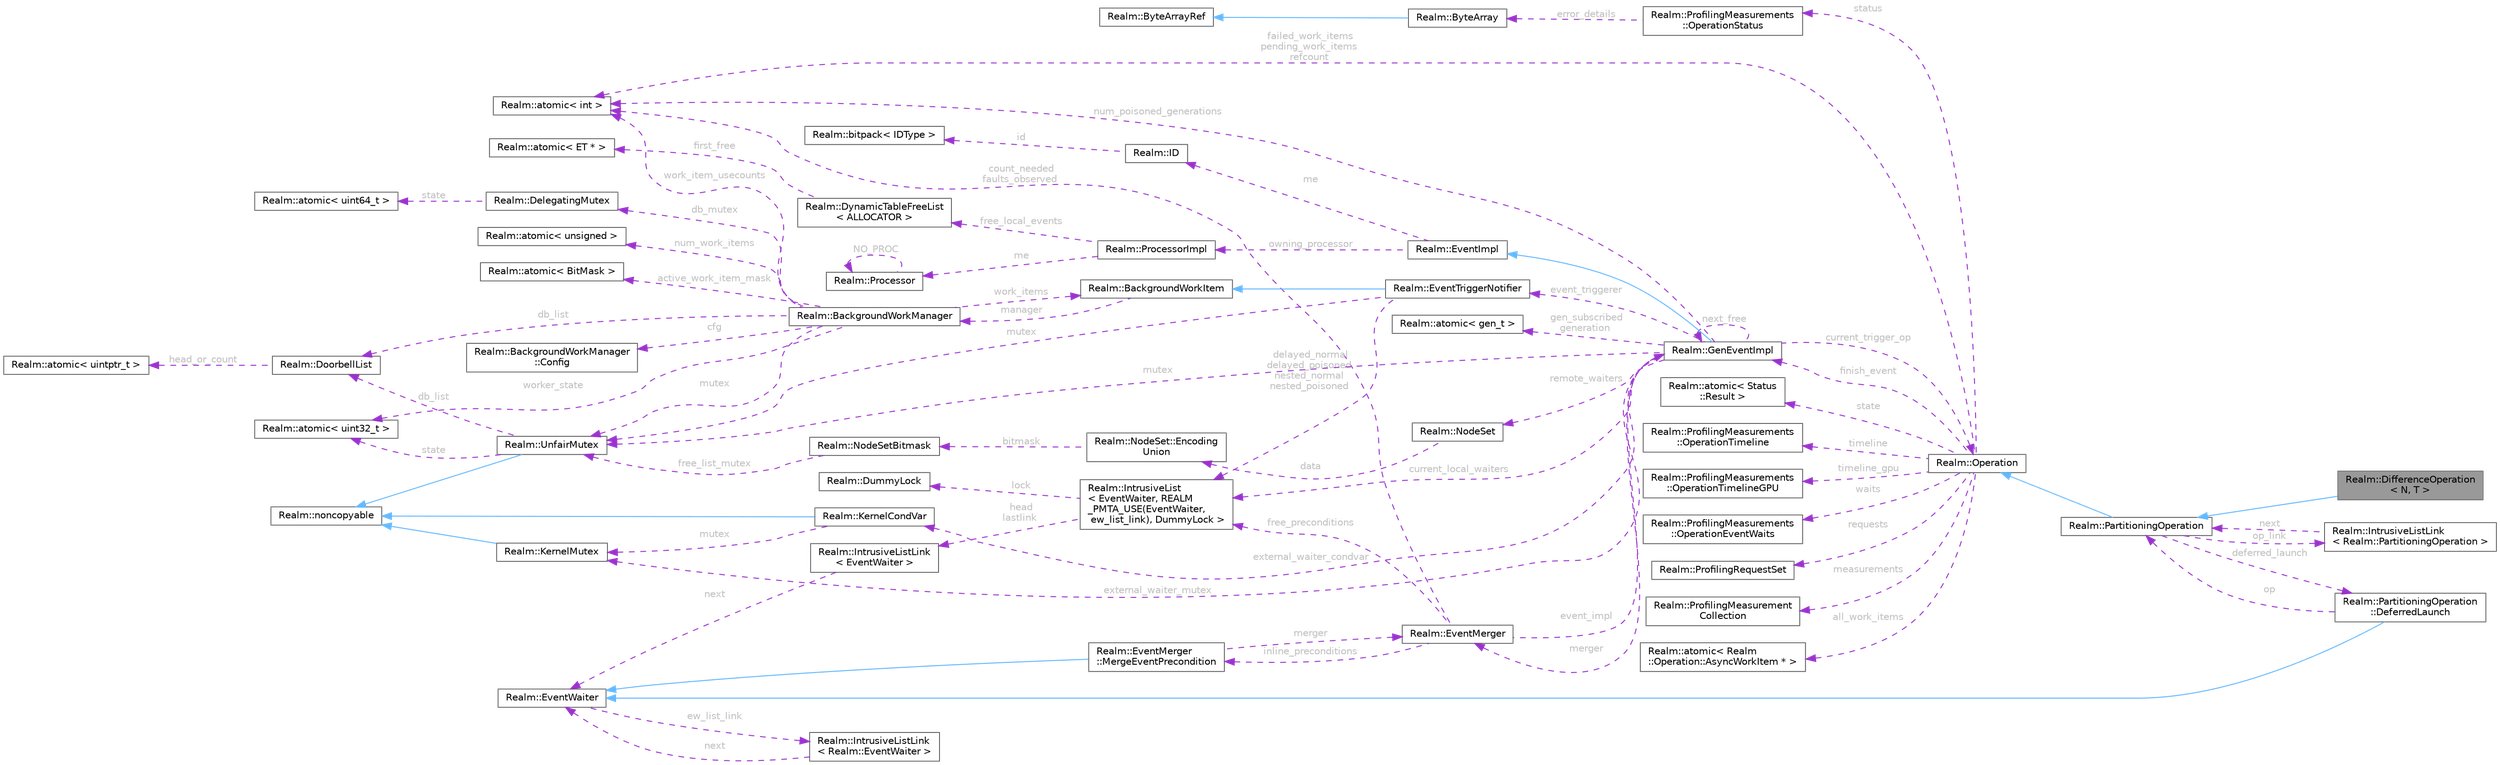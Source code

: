 digraph "Realm::DifferenceOperation&lt; N, T &gt;"
{
 // LATEX_PDF_SIZE
  bgcolor="transparent";
  edge [fontname=Helvetica,fontsize=10,labelfontname=Helvetica,labelfontsize=10];
  node [fontname=Helvetica,fontsize=10,shape=box,height=0.2,width=0.4];
  rankdir="LR";
  Node1 [id="Node000001",label="Realm::DifferenceOperation\l\< N, T \>",height=0.2,width=0.4,color="gray40", fillcolor="grey60", style="filled", fontcolor="black",tooltip=" "];
  Node2 -> Node1 [id="edge1_Node000001_Node000002",dir="back",color="steelblue1",style="solid",tooltip=" "];
  Node2 [id="Node000002",label="Realm::PartitioningOperation",height=0.2,width=0.4,color="gray40", fillcolor="white", style="filled",URL="$classRealm_1_1PartitioningOperation.html",tooltip=" "];
  Node3 -> Node2 [id="edge2_Node000002_Node000003",dir="back",color="steelblue1",style="solid",tooltip=" "];
  Node3 [id="Node000003",label="Realm::Operation",height=0.2,width=0.4,color="gray40", fillcolor="white", style="filled",URL="$classRealm_1_1Operation.html",tooltip=" "];
  Node4 -> Node3 [id="edge3_Node000003_Node000004",dir="back",color="darkorchid3",style="dashed",tooltip=" ",label=" finish_event",fontcolor="grey" ];
  Node4 [id="Node000004",label="Realm::GenEventImpl",height=0.2,width=0.4,color="gray40", fillcolor="white", style="filled",URL="$classRealm_1_1GenEventImpl.html",tooltip=" "];
  Node5 -> Node4 [id="edge4_Node000004_Node000005",dir="back",color="steelblue1",style="solid",tooltip=" "];
  Node5 [id="Node000005",label="Realm::EventImpl",height=0.2,width=0.4,color="gray40", fillcolor="white", style="filled",URL="$classRealm_1_1EventImpl.html",tooltip=" "];
  Node6 -> Node5 [id="edge5_Node000005_Node000006",dir="back",color="darkorchid3",style="dashed",tooltip=" ",label=" me",fontcolor="grey" ];
  Node6 [id="Node000006",label="Realm::ID",height=0.2,width=0.4,color="gray40", fillcolor="white", style="filled",URL="$classRealm_1_1ID.html",tooltip=" "];
  Node7 -> Node6 [id="edge6_Node000006_Node000007",dir="back",color="darkorchid3",style="dashed",tooltip=" ",label=" id",fontcolor="grey" ];
  Node7 [id="Node000007",label="Realm::bitpack\< IDType \>",height=0.2,width=0.4,color="gray40", fillcolor="white", style="filled",URL="$classRealm_1_1bitpack.html",tooltip=" "];
  Node8 -> Node5 [id="edge7_Node000005_Node000008",dir="back",color="darkorchid3",style="dashed",tooltip=" ",label=" owning_processor",fontcolor="grey" ];
  Node8 [id="Node000008",label="Realm::ProcessorImpl",height=0.2,width=0.4,color="gray40", fillcolor="white", style="filled",URL="$classRealm_1_1ProcessorImpl.html",tooltip=" "];
  Node9 -> Node8 [id="edge8_Node000008_Node000009",dir="back",color="darkorchid3",style="dashed",tooltip=" ",label=" free_local_events",fontcolor="grey" ];
  Node9 [id="Node000009",label="Realm::DynamicTableFreeList\l\< ALLOCATOR \>",height=0.2,width=0.4,color="gray40", fillcolor="white", style="filled",URL="$classRealm_1_1DynamicTableFreeList.html",tooltip=" "];
  Node10 -> Node9 [id="edge9_Node000009_Node000010",dir="back",color="darkorchid3",style="dashed",tooltip=" ",label=" first_free",fontcolor="grey" ];
  Node10 [id="Node000010",label="Realm::atomic\< ET * \>",height=0.2,width=0.4,color="gray40", fillcolor="white", style="filled",URL="$classRealm_1_1atomic.html",tooltip=" "];
  Node11 -> Node8 [id="edge10_Node000008_Node000011",dir="back",color="darkorchid3",style="dashed",tooltip=" ",label=" me",fontcolor="grey" ];
  Node11 [id="Node000011",label="Realm::Processor",height=0.2,width=0.4,color="gray40", fillcolor="white", style="filled",URL="$classRealm_1_1Processor.html",tooltip=" "];
  Node11 -> Node11 [id="edge11_Node000011_Node000011",dir="back",color="darkorchid3",style="dashed",tooltip=" ",label=" NO_PROC",fontcolor="grey" ];
  Node12 -> Node4 [id="edge12_Node000004_Node000012",dir="back",color="darkorchid3",style="dashed",tooltip=" ",label=" gen_subscribed\ngeneration",fontcolor="grey" ];
  Node12 [id="Node000012",label="Realm::atomic\< gen_t \>",height=0.2,width=0.4,color="gray40", fillcolor="white", style="filled",URL="$classRealm_1_1atomic.html",tooltip=" "];
  Node13 -> Node4 [id="edge13_Node000004_Node000013",dir="back",color="darkorchid3",style="dashed",tooltip=" ",label=" num_poisoned_generations",fontcolor="grey" ];
  Node13 [id="Node000013",label="Realm::atomic\< int \>",height=0.2,width=0.4,color="gray40", fillcolor="white", style="filled",URL="$classRealm_1_1atomic.html",tooltip=" "];
  Node4 -> Node4 [id="edge14_Node000004_Node000004",dir="back",color="darkorchid3",style="dashed",tooltip=" ",label=" next_free",fontcolor="grey" ];
  Node14 -> Node4 [id="edge15_Node000004_Node000014",dir="back",color="darkorchid3",style="dashed",tooltip=" ",label=" merger",fontcolor="grey" ];
  Node14 [id="Node000014",label="Realm::EventMerger",height=0.2,width=0.4,color="gray40", fillcolor="white", style="filled",URL="$classRealm_1_1EventMerger.html",tooltip=" "];
  Node4 -> Node14 [id="edge16_Node000014_Node000004",dir="back",color="darkorchid3",style="dashed",tooltip=" ",label=" event_impl",fontcolor="grey" ];
  Node13 -> Node14 [id="edge17_Node000014_Node000013",dir="back",color="darkorchid3",style="dashed",tooltip=" ",label=" count_needed\nfaults_observed",fontcolor="grey" ];
  Node15 -> Node14 [id="edge18_Node000014_Node000015",dir="back",color="darkorchid3",style="dashed",tooltip=" ",label=" inline_preconditions",fontcolor="grey" ];
  Node15 [id="Node000015",label="Realm::EventMerger\l::MergeEventPrecondition",height=0.2,width=0.4,color="gray40", fillcolor="white", style="filled",URL="$classRealm_1_1EventMerger_1_1MergeEventPrecondition.html",tooltip=" "];
  Node16 -> Node15 [id="edge19_Node000015_Node000016",dir="back",color="steelblue1",style="solid",tooltip=" "];
  Node16 [id="Node000016",label="Realm::EventWaiter",height=0.2,width=0.4,color="gray40", fillcolor="white", style="filled",URL="$classRealm_1_1EventWaiter.html",tooltip=" "];
  Node17 -> Node16 [id="edge20_Node000016_Node000017",dir="back",color="darkorchid3",style="dashed",tooltip=" ",label=" ew_list_link",fontcolor="grey" ];
  Node17 [id="Node000017",label="Realm::IntrusiveListLink\l\< Realm::EventWaiter \>",height=0.2,width=0.4,color="gray40", fillcolor="white", style="filled",URL="$structRealm_1_1IntrusiveListLink.html",tooltip=" "];
  Node16 -> Node17 [id="edge21_Node000017_Node000016",dir="back",color="darkorchid3",style="dashed",tooltip=" ",label=" next",fontcolor="grey" ];
  Node14 -> Node15 [id="edge22_Node000015_Node000014",dir="back",color="darkorchid3",style="dashed",tooltip=" ",label=" merger",fontcolor="grey" ];
  Node18 -> Node14 [id="edge23_Node000014_Node000018",dir="back",color="darkorchid3",style="dashed",tooltip=" ",label=" free_preconditions",fontcolor="grey" ];
  Node18 [id="Node000018",label="Realm::IntrusiveList\l\< EventWaiter, REALM\l_PMTA_USE(EventWaiter,\l ew_list_link), DummyLock \>",height=0.2,width=0.4,color="gray40", fillcolor="white", style="filled",URL="$classRealm_1_1IntrusiveList.html",tooltip=" "];
  Node19 -> Node18 [id="edge24_Node000018_Node000019",dir="back",color="darkorchid3",style="dashed",tooltip=" ",label=" lock",fontcolor="grey" ];
  Node19 [id="Node000019",label="Realm::DummyLock",height=0.2,width=0.4,color="gray40", fillcolor="white", style="filled",URL="$classRealm_1_1DummyLock.html",tooltip=" "];
  Node20 -> Node18 [id="edge25_Node000018_Node000020",dir="back",color="darkorchid3",style="dashed",tooltip=" ",label=" head\nlastlink",fontcolor="grey" ];
  Node20 [id="Node000020",label="Realm::IntrusiveListLink\l\< EventWaiter \>",height=0.2,width=0.4,color="gray40", fillcolor="white", style="filled",URL="$structRealm_1_1IntrusiveListLink.html",tooltip=" "];
  Node16 -> Node20 [id="edge26_Node000020_Node000016",dir="back",color="darkorchid3",style="dashed",tooltip=" ",label=" next",fontcolor="grey" ];
  Node21 -> Node4 [id="edge27_Node000004_Node000021",dir="back",color="darkorchid3",style="dashed",tooltip=" ",label=" event_triggerer",fontcolor="grey" ];
  Node21 [id="Node000021",label="Realm::EventTriggerNotifier",height=0.2,width=0.4,color="gray40", fillcolor="white", style="filled",URL="$classRealm_1_1EventTriggerNotifier.html",tooltip=" "];
  Node22 -> Node21 [id="edge28_Node000021_Node000022",dir="back",color="steelblue1",style="solid",tooltip=" "];
  Node22 [id="Node000022",label="Realm::BackgroundWorkItem",height=0.2,width=0.4,color="gray40", fillcolor="white", style="filled",URL="$classRealm_1_1BackgroundWorkItem.html",tooltip=" "];
  Node23 -> Node22 [id="edge29_Node000022_Node000023",dir="back",color="darkorchid3",style="dashed",tooltip=" ",label=" manager",fontcolor="grey" ];
  Node23 [id="Node000023",label="Realm::BackgroundWorkManager",height=0.2,width=0.4,color="gray40", fillcolor="white", style="filled",URL="$classRealm_1_1BackgroundWorkManager.html",tooltip=" "];
  Node24 -> Node23 [id="edge30_Node000023_Node000024",dir="back",color="darkorchid3",style="dashed",tooltip=" ",label=" cfg",fontcolor="grey" ];
  Node24 [id="Node000024",label="Realm::BackgroundWorkManager\l::Config",height=0.2,width=0.4,color="gray40", fillcolor="white", style="filled",URL="$structRealm_1_1BackgroundWorkManager_1_1Config.html",tooltip=" "];
  Node25 -> Node23 [id="edge31_Node000023_Node000025",dir="back",color="darkorchid3",style="dashed",tooltip=" ",label=" mutex",fontcolor="grey" ];
  Node25 [id="Node000025",label="Realm::UnfairMutex",height=0.2,width=0.4,color="gray40", fillcolor="white", style="filled",URL="$classRealm_1_1UnfairMutex.html",tooltip=" "];
  Node26 -> Node25 [id="edge32_Node000025_Node000026",dir="back",color="steelblue1",style="solid",tooltip=" "];
  Node26 [id="Node000026",label="Realm::noncopyable",height=0.2,width=0.4,color="gray40", fillcolor="white", style="filled",URL="$classRealm_1_1noncopyable.html",tooltip=" "];
  Node27 -> Node25 [id="edge33_Node000025_Node000027",dir="back",color="darkorchid3",style="dashed",tooltip=" ",label=" state",fontcolor="grey" ];
  Node27 [id="Node000027",label="Realm::atomic\< uint32_t \>",height=0.2,width=0.4,color="gray40", fillcolor="white", style="filled",URL="$classRealm_1_1atomic.html",tooltip=" "];
  Node28 -> Node25 [id="edge34_Node000025_Node000028",dir="back",color="darkorchid3",style="dashed",tooltip=" ",label=" db_list",fontcolor="grey" ];
  Node28 [id="Node000028",label="Realm::DoorbellList",height=0.2,width=0.4,color="gray40", fillcolor="white", style="filled",URL="$classRealm_1_1DoorbellList.html",tooltip=" "];
  Node29 -> Node28 [id="edge35_Node000028_Node000029",dir="back",color="darkorchid3",style="dashed",tooltip=" ",label=" head_or_count",fontcolor="grey" ];
  Node29 [id="Node000029",label="Realm::atomic\< uintptr_t \>",height=0.2,width=0.4,color="gray40", fillcolor="white", style="filled",URL="$classRealm_1_1atomic.html",tooltip=" "];
  Node30 -> Node23 [id="edge36_Node000023_Node000030",dir="back",color="darkorchid3",style="dashed",tooltip=" ",label=" num_work_items",fontcolor="grey" ];
  Node30 [id="Node000030",label="Realm::atomic\< unsigned \>",height=0.2,width=0.4,color="gray40", fillcolor="white", style="filled",URL="$classRealm_1_1atomic.html",tooltip=" "];
  Node31 -> Node23 [id="edge37_Node000023_Node000031",dir="back",color="darkorchid3",style="dashed",tooltip=" ",label=" active_work_item_mask",fontcolor="grey" ];
  Node31 [id="Node000031",label="Realm::atomic\< BitMask \>",height=0.2,width=0.4,color="gray40", fillcolor="white", style="filled",URL="$classRealm_1_1atomic.html",tooltip=" "];
  Node13 -> Node23 [id="edge38_Node000023_Node000013",dir="back",color="darkorchid3",style="dashed",tooltip=" ",label=" work_item_usecounts",fontcolor="grey" ];
  Node22 -> Node23 [id="edge39_Node000023_Node000022",dir="back",color="darkorchid3",style="dashed",tooltip=" ",label=" work_items",fontcolor="grey" ];
  Node27 -> Node23 [id="edge40_Node000023_Node000027",dir="back",color="darkorchid3",style="dashed",tooltip=" ",label=" worker_state",fontcolor="grey" ];
  Node32 -> Node23 [id="edge41_Node000023_Node000032",dir="back",color="darkorchid3",style="dashed",tooltip=" ",label=" db_mutex",fontcolor="grey" ];
  Node32 [id="Node000032",label="Realm::DelegatingMutex",height=0.2,width=0.4,color="gray40", fillcolor="white", style="filled",URL="$classRealm_1_1DelegatingMutex.html",tooltip=" "];
  Node33 -> Node32 [id="edge42_Node000032_Node000033",dir="back",color="darkorchid3",style="dashed",tooltip=" ",label=" state",fontcolor="grey" ];
  Node33 [id="Node000033",label="Realm::atomic\< uint64_t \>",height=0.2,width=0.4,color="gray40", fillcolor="white", style="filled",URL="$classRealm_1_1atomic.html",tooltip=" "];
  Node28 -> Node23 [id="edge43_Node000023_Node000028",dir="back",color="darkorchid3",style="dashed",tooltip=" ",label=" db_list",fontcolor="grey" ];
  Node25 -> Node21 [id="edge44_Node000021_Node000025",dir="back",color="darkorchid3",style="dashed",tooltip=" ",label=" mutex",fontcolor="grey" ];
  Node18 -> Node21 [id="edge45_Node000021_Node000018",dir="back",color="darkorchid3",style="dashed",tooltip=" ",label=" delayed_normal\ndelayed_poisoned\nnested_normal\nnested_poisoned",fontcolor="grey" ];
  Node25 -> Node4 [id="edge46_Node000004_Node000025",dir="back",color="darkorchid3",style="dashed",tooltip=" ",label=" mutex",fontcolor="grey" ];
  Node3 -> Node4 [id="edge47_Node000004_Node000003",dir="back",color="darkorchid3",style="dashed",tooltip=" ",label=" current_trigger_op",fontcolor="grey" ];
  Node18 -> Node4 [id="edge48_Node000004_Node000018",dir="back",color="darkorchid3",style="dashed",tooltip=" ",label=" current_local_waiters",fontcolor="grey" ];
  Node34 -> Node4 [id="edge49_Node000004_Node000034",dir="back",color="darkorchid3",style="dashed",tooltip=" ",label=" external_waiter_mutex",fontcolor="grey" ];
  Node34 [id="Node000034",label="Realm::KernelMutex",height=0.2,width=0.4,color="gray40", fillcolor="white", style="filled",URL="$classRealm_1_1KernelMutex.html",tooltip=" "];
  Node26 -> Node34 [id="edge50_Node000034_Node000026",dir="back",color="steelblue1",style="solid",tooltip=" "];
  Node35 -> Node4 [id="edge51_Node000004_Node000035",dir="back",color="darkorchid3",style="dashed",tooltip=" ",label=" external_waiter_condvar",fontcolor="grey" ];
  Node35 [id="Node000035",label="Realm::KernelCondVar",height=0.2,width=0.4,color="gray40", fillcolor="white", style="filled",URL="$classRealm_1_1KernelCondVar.html",tooltip=" "];
  Node26 -> Node35 [id="edge52_Node000035_Node000026",dir="back",color="steelblue1",style="solid",tooltip=" "];
  Node34 -> Node35 [id="edge53_Node000035_Node000034",dir="back",color="darkorchid3",style="dashed",tooltip=" ",label=" mutex",fontcolor="grey" ];
  Node36 -> Node4 [id="edge54_Node000004_Node000036",dir="back",color="darkorchid3",style="dashed",tooltip=" ",label=" remote_waiters",fontcolor="grey" ];
  Node36 [id="Node000036",label="Realm::NodeSet",height=0.2,width=0.4,color="gray40", fillcolor="white", style="filled",URL="$classRealm_1_1NodeSet.html",tooltip=" "];
  Node37 -> Node36 [id="edge55_Node000036_Node000037",dir="back",color="darkorchid3",style="dashed",tooltip=" ",label=" data",fontcolor="grey" ];
  Node37 [id="Node000037",label="Realm::NodeSet::Encoding\lUnion",height=0.2,width=0.4,color="gray40", fillcolor="white", style="filled",URL="$unionRealm_1_1NodeSet_1_1EncodingUnion.html",tooltip=" "];
  Node38 -> Node37 [id="edge56_Node000037_Node000038",dir="back",color="darkorchid3",style="dashed",tooltip=" ",label=" bitmask",fontcolor="grey" ];
  Node38 [id="Node000038",label="Realm::NodeSetBitmask",height=0.2,width=0.4,color="gray40", fillcolor="white", style="filled",URL="$classRealm_1_1NodeSetBitmask.html",tooltip=" "];
  Node25 -> Node38 [id="edge57_Node000038_Node000025",dir="back",color="darkorchid3",style="dashed",tooltip=" ",label=" free_list_mutex",fontcolor="grey" ];
  Node13 -> Node3 [id="edge58_Node000003_Node000013",dir="back",color="darkorchid3",style="dashed",tooltip=" ",label=" failed_work_items\npending_work_items\nrefcount",fontcolor="grey" ];
  Node39 -> Node3 [id="edge59_Node000003_Node000039",dir="back",color="darkorchid3",style="dashed",tooltip=" ",label=" state",fontcolor="grey" ];
  Node39 [id="Node000039",label="Realm::atomic\< Status\l::Result \>",height=0.2,width=0.4,color="gray40", fillcolor="white", style="filled",URL="$classRealm_1_1atomic.html",tooltip=" "];
  Node40 -> Node3 [id="edge60_Node000003_Node000040",dir="back",color="darkorchid3",style="dashed",tooltip=" ",label=" status",fontcolor="grey" ];
  Node40 [id="Node000040",label="Realm::ProfilingMeasurements\l::OperationStatus",height=0.2,width=0.4,color="gray40", fillcolor="white", style="filled",URL="$structRealm_1_1ProfilingMeasurements_1_1OperationStatus.html",tooltip=" "];
  Node41 -> Node40 [id="edge61_Node000040_Node000041",dir="back",color="darkorchid3",style="dashed",tooltip=" ",label=" error_details",fontcolor="grey" ];
  Node41 [id="Node000041",label="Realm::ByteArray",height=0.2,width=0.4,color="gray40", fillcolor="white", style="filled",URL="$classRealm_1_1ByteArray.html",tooltip=" "];
  Node42 -> Node41 [id="edge62_Node000041_Node000042",dir="back",color="steelblue1",style="solid",tooltip=" "];
  Node42 [id="Node000042",label="Realm::ByteArrayRef",height=0.2,width=0.4,color="gray40", fillcolor="white", style="filled",URL="$classRealm_1_1ByteArrayRef.html",tooltip=" "];
  Node43 -> Node3 [id="edge63_Node000003_Node000043",dir="back",color="darkorchid3",style="dashed",tooltip=" ",label=" timeline",fontcolor="grey" ];
  Node43 [id="Node000043",label="Realm::ProfilingMeasurements\l::OperationTimeline",height=0.2,width=0.4,color="gray40", fillcolor="white", style="filled",URL="$structRealm_1_1ProfilingMeasurements_1_1OperationTimeline.html",tooltip=" "];
  Node44 -> Node3 [id="edge64_Node000003_Node000044",dir="back",color="darkorchid3",style="dashed",tooltip=" ",label=" timeline_gpu",fontcolor="grey" ];
  Node44 [id="Node000044",label="Realm::ProfilingMeasurements\l::OperationTimelineGPU",height=0.2,width=0.4,color="gray40", fillcolor="white", style="filled",URL="$structRealm_1_1ProfilingMeasurements_1_1OperationTimelineGPU.html",tooltip=" "];
  Node45 -> Node3 [id="edge65_Node000003_Node000045",dir="back",color="darkorchid3",style="dashed",tooltip=" ",label=" waits",fontcolor="grey" ];
  Node45 [id="Node000045",label="Realm::ProfilingMeasurements\l::OperationEventWaits",height=0.2,width=0.4,color="gray40", fillcolor="white", style="filled",URL="$structRealm_1_1ProfilingMeasurements_1_1OperationEventWaits.html",tooltip=" "];
  Node46 -> Node3 [id="edge66_Node000003_Node000046",dir="back",color="darkorchid3",style="dashed",tooltip=" ",label=" requests",fontcolor="grey" ];
  Node46 [id="Node000046",label="Realm::ProfilingRequestSet",height=0.2,width=0.4,color="gray40", fillcolor="white", style="filled",URL="$classRealm_1_1ProfilingRequestSet.html",tooltip=" "];
  Node47 -> Node3 [id="edge67_Node000003_Node000047",dir="back",color="darkorchid3",style="dashed",tooltip=" ",label=" measurements",fontcolor="grey" ];
  Node47 [id="Node000047",label="Realm::ProfilingMeasurement\lCollection",height=0.2,width=0.4,color="gray40", fillcolor="white", style="filled",URL="$classRealm_1_1ProfilingMeasurementCollection.html",tooltip=" "];
  Node48 -> Node3 [id="edge68_Node000003_Node000048",dir="back",color="darkorchid3",style="dashed",tooltip=" ",label=" all_work_items",fontcolor="grey" ];
  Node48 [id="Node000048",label="Realm::atomic\< Realm\l::Operation::AsyncWorkItem * \>",height=0.2,width=0.4,color="gray40", fillcolor="white", style="filled",URL="$classRealm_1_1atomic.html",tooltip=" "];
  Node49 -> Node2 [id="edge69_Node000002_Node000049",dir="back",color="darkorchid3",style="dashed",tooltip=" ",label=" op_link",fontcolor="grey" ];
  Node49 [id="Node000049",label="Realm::IntrusiveListLink\l\< Realm::PartitioningOperation \>",height=0.2,width=0.4,color="gray40", fillcolor="white", style="filled",URL="$structRealm_1_1IntrusiveListLink.html",tooltip=" "];
  Node2 -> Node49 [id="edge70_Node000049_Node000002",dir="back",color="darkorchid3",style="dashed",tooltip=" ",label=" next",fontcolor="grey" ];
  Node50 -> Node2 [id="edge71_Node000002_Node000050",dir="back",color="darkorchid3",style="dashed",tooltip=" ",label=" deferred_launch",fontcolor="grey" ];
  Node50 [id="Node000050",label="Realm::PartitioningOperation\l::DeferredLaunch",height=0.2,width=0.4,color="gray40", fillcolor="white", style="filled",URL="$classRealm_1_1PartitioningOperation_1_1DeferredLaunch.html",tooltip=" "];
  Node16 -> Node50 [id="edge72_Node000050_Node000016",dir="back",color="steelblue1",style="solid",tooltip=" "];
  Node2 -> Node50 [id="edge73_Node000050_Node000002",dir="back",color="darkorchid3",style="dashed",tooltip=" ",label=" op",fontcolor="grey" ];
}
